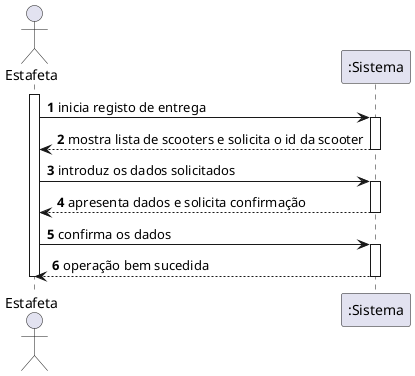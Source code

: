 @startuml
autonumber
actor "Estafeta" as EST

activate EST
EST -> ":Sistema" : inicia registo de entrega
activate ":Sistema"
":Sistema" --> EST : mostra lista de scooters e solicita o id da scooter
deactivate ":Sistema"

EST -> ":Sistema" : introduz os dados solicitados
activate ":Sistema"
":Sistema" --> EST : apresenta dados e solicita confirmação
deactivate ":Sistema"

EST -> ":Sistema" : confirma os dados
activate ":Sistema"
":Sistema" --> EST : operação bem sucedida
deactivate ":Sistema"

deactivate EST
@enduml
